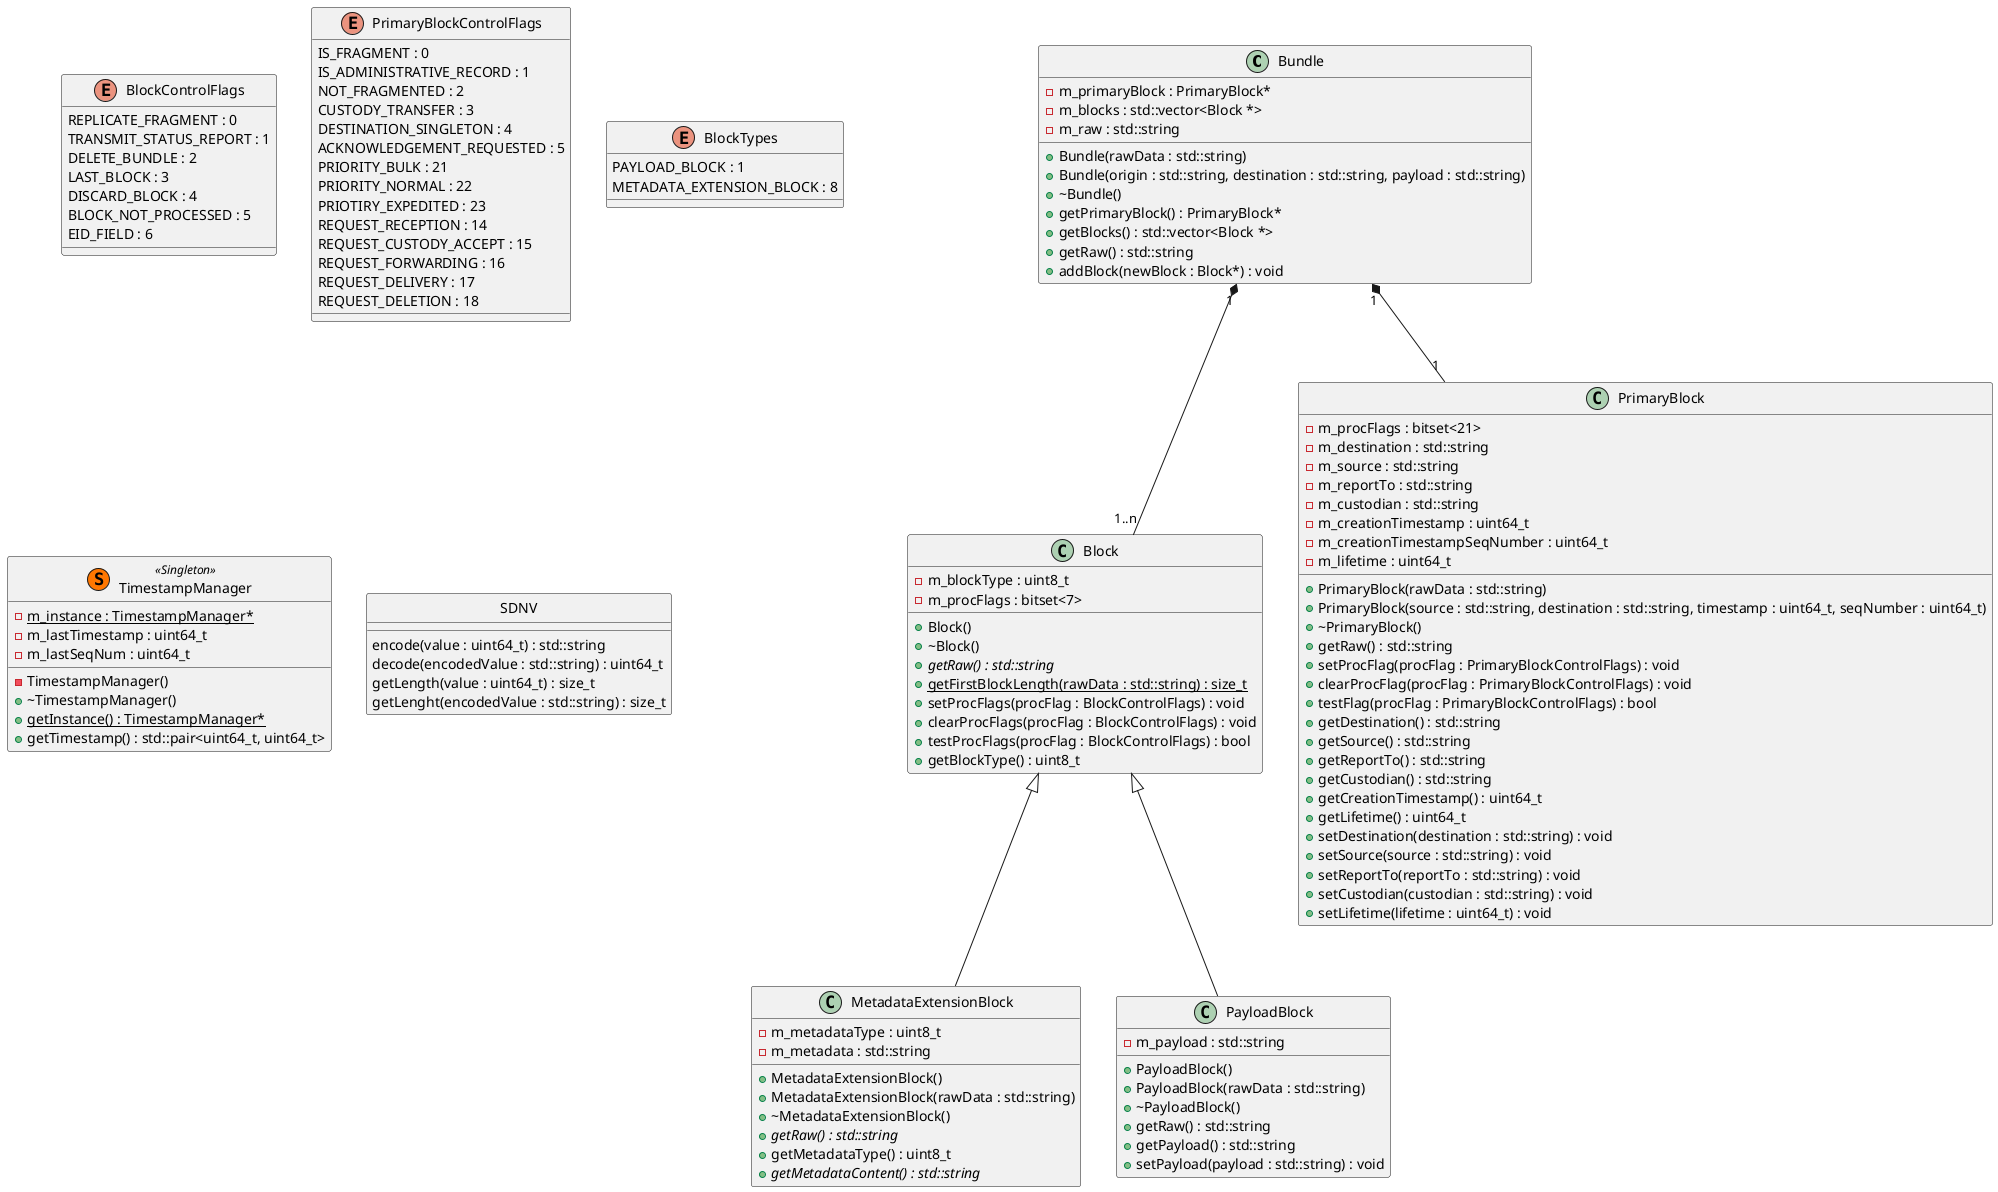 @startuml
class Bundle {
	-m_primaryBlock : PrimaryBlock*
	-m_blocks : std::vector<Block *>
	-m_raw : std::string
	+Bundle(rawData : std::string)
	+Bundle(origin : std::string, destination : std::string, payload : std::string)
	+~Bundle()
	+getPrimaryBlock() : PrimaryBlock*
	+getBlocks() : std::vector<Block *>
	+getRaw() : std::string
	+addBlock(newBlock : Block*) : void
}

class Block {
	-m_blockType : uint8_t
	-m_procFlags : bitset<7>
	+Block()
	+~Block()
	+{abstract}getRaw() : std::string
	+{static}getFirstBlockLength(rawData : std::string) : size_t
	+setProcFlags(procFlag : BlockControlFlags) : void
	+clearProcFlags(procFlag : BlockControlFlags) : void
	+testProcFlags(procFlag : BlockControlFlags) : bool
	+getBlockType() : uint8_t
}

class MetadataExtensionBlock {
	-m_metadataType : uint8_t
	-m_metadata : std::string
	+MetadataExtensionBlock()
	+MetadataExtensionBlock(rawData : std::string)
	+~MetadataExtensionBlock()
	+{abstract}getRaw() : std::string
	+getMetadataType() : uint8_t
	+{abstract}getMetadataContent() : std::string
}

class PayloadBlock {
	-m_payload : std::string
	+PayloadBlock()
	+PayloadBlock(rawData : std::string)
	+~PayloadBlock()
	+getRaw() : std::string
	+getPayload() : std::string
	+setPayload(payload : std::string) : void
}


class PrimaryBlock {
	-m_procFlags : bitset<21>
	-m_destination : std::string
	-m_source : std::string
	-m_reportTo : std::string
	-m_custodian : std::string
	-m_creationTimestamp : uint64_t
	-m_creationTimestampSeqNumber : uint64_t
	-m_lifetime : uint64_t
	+PrimaryBlock(rawData : std::string)
	+PrimaryBlock(source : std::string, destination : std::string, timestamp : uint64_t, seqNumber : uint64_t)
	+~PrimaryBlock()
	+getRaw() : std::string
	+setProcFlag(procFlag : PrimaryBlockControlFlags) : void
	+clearProcFlag(procFlag : PrimaryBlockControlFlags) : void
	+testFlag(procFlag : PrimaryBlockControlFlags) : bool
	+getDestination() : std::string
	+getSource() : std::string
	+getReportTo() : std::string
	+getCustodian() : std::string
	+getCreationTimestamp() : uint64_t
	+getLifetime() : uint64_t
	+setDestination(destination : std::string) : void
	+setSource(source : std::string) : void
	+setReportTo(reportTo : std::string) : void
	+setCustodian(custodian : std::string) : void
	+setLifetime(lifetime : uint64_t) : void
}

enum BlockControlFlags {
	REPLICATE_FRAGMENT : 0
	TRANSMIT_STATUS_REPORT : 1
	DELETE_BUNDLE : 2
	LAST_BLOCK : 3
	DISCARD_BLOCK : 4
	BLOCK_NOT_PROCESSED : 5
	EID_FIELD : 6
}

enum PrimaryBlockControlFlags {
	IS_FRAGMENT : 0
	IS_ADMINISTRATIVE_RECORD : 1
	NOT_FRAGMENTED : 2
	CUSTODY_TRANSFER : 3
	DESTINATION_SINGLETON : 4
	ACKNOWLEDGEMENT_REQUESTED : 5
	PRIORITY_BULK : 21
	PRIORITY_NORMAL : 22
	PRIOTIRY_EXPEDITED : 23
	REQUEST_RECEPTION : 14
	REQUEST_CUSTODY_ACCEPT : 15
	REQUEST_FORWARDING : 16
	REQUEST_DELIVERY : 17
	REQUEST_DELETION : 18
}

enum BlockTypes {
	PAYLOAD_BLOCK : 1
	METADATA_EXTENSION_BLOCK : 8
}

class TimestampManager << (S,#FF7700) Singleton >> {
	-{static}m_instance : TimestampManager*
	-m_lastTimestamp : uint64_t
	-m_lastSeqNum : uint64_t
	-TimestampManager()
	+~TimestampManager()
	+{static}getInstance() : TimestampManager*
	+getTimestamp() : std::pair<uint64_t, uint64_t>
}

class SDNV {
	encode(value : uint64_t) : std::string
	decode(encodedValue : std::string) : uint64_t
	getLength(value : uint64_t) : size_t
	getLenght(encodedValue : std::string) : size_t
}
hide SDNV circle

Block <|-- MetadataExtensionBlock
Block <|-- PayloadBlock
Bundle "1" *-- "1" PrimaryBlock
Bundle "1" *-- "1..n" Block

@enduml
